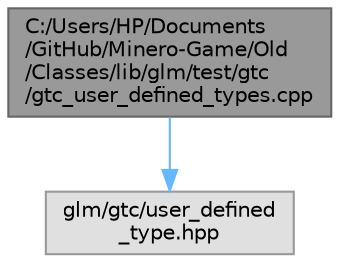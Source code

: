 digraph "C:/Users/HP/Documents/GitHub/Minero-Game/Old/Classes/lib/glm/test/gtc/gtc_user_defined_types.cpp"
{
 // LATEX_PDF_SIZE
  bgcolor="transparent";
  edge [fontname=Helvetica,fontsize=10,labelfontname=Helvetica,labelfontsize=10];
  node [fontname=Helvetica,fontsize=10,shape=box,height=0.2,width=0.4];
  Node1 [id="Node000001",label="C:/Users/HP/Documents\l/GitHub/Minero-Game/Old\l/Classes/lib/glm/test/gtc\l/gtc_user_defined_types.cpp",height=0.2,width=0.4,color="gray40", fillcolor="grey60", style="filled", fontcolor="black",tooltip=" "];
  Node1 -> Node2 [id="edge3_Node000001_Node000002",color="steelblue1",style="solid",tooltip=" "];
  Node2 [id="Node000002",label="glm/gtc/user_defined\l_type.hpp",height=0.2,width=0.4,color="grey60", fillcolor="#E0E0E0", style="filled",tooltip=" "];
}
